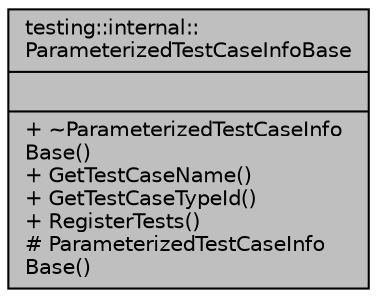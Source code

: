 digraph "testing::internal::ParameterizedTestCaseInfoBase"
{
 // LATEX_PDF_SIZE
  edge [fontname="Helvetica",fontsize="10",labelfontname="Helvetica",labelfontsize="10"];
  node [fontname="Helvetica",fontsize="10",shape=record];
  Node1 [label="{testing::internal::\lParameterizedTestCaseInfoBase\n||+ ~ParameterizedTestCaseInfo\lBase()\l+ GetTestCaseName()\l+ GetTestCaseTypeId()\l+ RegisterTests()\l# ParameterizedTestCaseInfo\lBase()\l}",height=0.2,width=0.4,color="black", fillcolor="grey75", style="filled", fontcolor="black",tooltip=" "];
}

